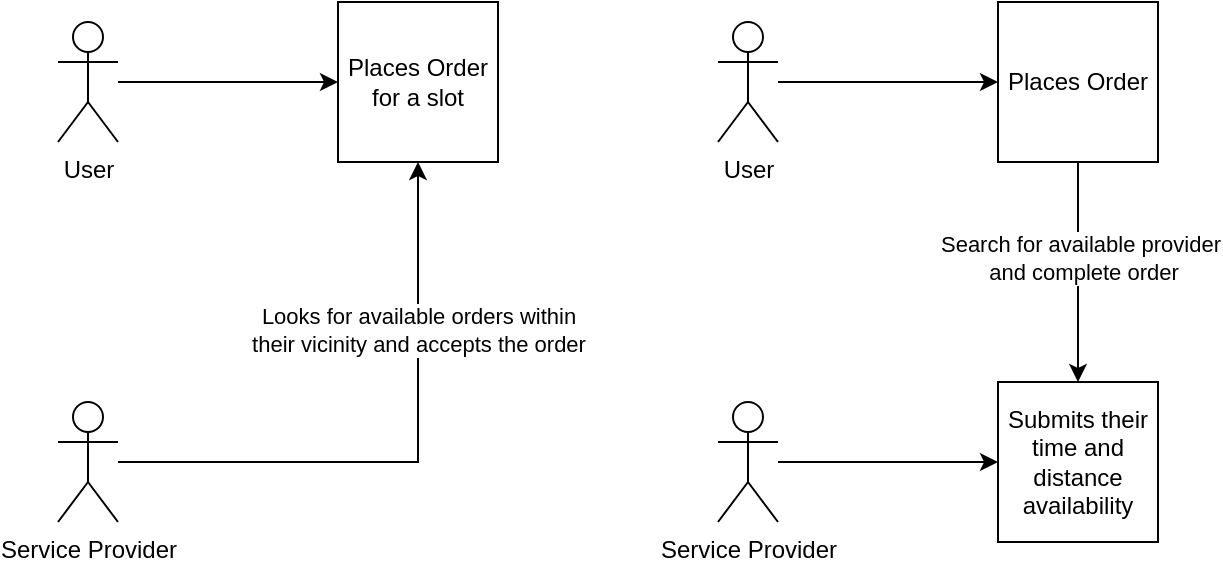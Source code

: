 <mxfile version="16.6.0" type="github"><diagram id="sLrQt6bQpnM63LfxLg01" name="Page-1"><mxGraphModel dx="1018" dy="659" grid="1" gridSize="10" guides="1" tooltips="1" connect="1" arrows="1" fold="1" page="1" pageScale="1" pageWidth="827" pageHeight="1169" math="0" shadow="0"><root><mxCell id="0"/><mxCell id="1" parent="0"/><mxCell id="ybg4dN9zaFJCNCoOP-EG-1" value="Places Order for a slot" style="whiteSpace=wrap;html=1;aspect=fixed;" vertex="1" parent="1"><mxGeometry x="260" y="220" width="80" height="80" as="geometry"/></mxCell><mxCell id="ybg4dN9zaFJCNCoOP-EG-5" style="edgeStyle=orthogonalEdgeStyle;rounded=0;orthogonalLoop=1;jettySize=auto;html=1;" edge="1" parent="1" source="ybg4dN9zaFJCNCoOP-EG-2" target="ybg4dN9zaFJCNCoOP-EG-1"><mxGeometry relative="1" as="geometry"><mxPoint x="250" y="260" as="targetPoint"/></mxGeometry></mxCell><mxCell id="ybg4dN9zaFJCNCoOP-EG-2" value="User" style="shape=umlActor;verticalLabelPosition=bottom;verticalAlign=top;html=1;outlineConnect=0;" vertex="1" parent="1"><mxGeometry x="120" y="230" width="30" height="60" as="geometry"/></mxCell><mxCell id="ybg4dN9zaFJCNCoOP-EG-7" style="edgeStyle=orthogonalEdgeStyle;rounded=0;orthogonalLoop=1;jettySize=auto;html=1;entryX=0.5;entryY=1;entryDx=0;entryDy=0;" edge="1" parent="1" source="ybg4dN9zaFJCNCoOP-EG-3" target="ybg4dN9zaFJCNCoOP-EG-1"><mxGeometry relative="1" as="geometry"><mxPoint x="300" y="310" as="targetPoint"/></mxGeometry></mxCell><mxCell id="ybg4dN9zaFJCNCoOP-EG-8" value="Looks for available orders within &lt;br&gt;their vicinity and accepts the order" style="edgeLabel;html=1;align=center;verticalAlign=middle;resizable=0;points=[];" vertex="1" connectable="0" parent="ybg4dN9zaFJCNCoOP-EG-7"><mxGeometry x="0.217" relative="1" as="geometry"><mxPoint y="-34" as="offset"/></mxGeometry></mxCell><mxCell id="ybg4dN9zaFJCNCoOP-EG-3" value="Service Provider" style="shape=umlActor;verticalLabelPosition=bottom;verticalAlign=top;html=1;outlineConnect=0;" vertex="1" parent="1"><mxGeometry x="120" y="420" width="30" height="60" as="geometry"/></mxCell><mxCell id="ybg4dN9zaFJCNCoOP-EG-9" value="Submits their time and distance availability" style="whiteSpace=wrap;html=1;aspect=fixed;" vertex="1" parent="1"><mxGeometry x="590" y="410" width="80" height="80" as="geometry"/></mxCell><mxCell id="ybg4dN9zaFJCNCoOP-EG-10" style="edgeStyle=orthogonalEdgeStyle;rounded=0;orthogonalLoop=1;jettySize=auto;html=1;" edge="1" parent="1" source="ybg4dN9zaFJCNCoOP-EG-11" target="ybg4dN9zaFJCNCoOP-EG-16"><mxGeometry relative="1" as="geometry"><mxPoint x="580" y="260" as="targetPoint"/></mxGeometry></mxCell><mxCell id="ybg4dN9zaFJCNCoOP-EG-11" value="User" style="shape=umlActor;verticalLabelPosition=bottom;verticalAlign=top;html=1;outlineConnect=0;" vertex="1" parent="1"><mxGeometry x="450" y="230" width="30" height="60" as="geometry"/></mxCell><mxCell id="ybg4dN9zaFJCNCoOP-EG-15" style="edgeStyle=orthogonalEdgeStyle;rounded=0;orthogonalLoop=1;jettySize=auto;html=1;" edge="1" parent="1" source="ybg4dN9zaFJCNCoOP-EG-14" target="ybg4dN9zaFJCNCoOP-EG-9"><mxGeometry relative="1" as="geometry"/></mxCell><mxCell id="ybg4dN9zaFJCNCoOP-EG-14" value="Service Provider" style="shape=umlActor;verticalLabelPosition=bottom;verticalAlign=top;html=1;outlineConnect=0;" vertex="1" parent="1"><mxGeometry x="450" y="420" width="30" height="60" as="geometry"/></mxCell><mxCell id="ybg4dN9zaFJCNCoOP-EG-17" style="edgeStyle=orthogonalEdgeStyle;rounded=0;orthogonalLoop=1;jettySize=auto;html=1;entryX=0.5;entryY=0;entryDx=0;entryDy=0;" edge="1" parent="1" source="ybg4dN9zaFJCNCoOP-EG-16" target="ybg4dN9zaFJCNCoOP-EG-9"><mxGeometry relative="1" as="geometry"><mxPoint x="630" y="390" as="targetPoint"/></mxGeometry></mxCell><mxCell id="ybg4dN9zaFJCNCoOP-EG-18" value="Search for available provider&lt;br&gt;&amp;nbsp;and complete order" style="edgeLabel;html=1;align=center;verticalAlign=middle;resizable=0;points=[];" vertex="1" connectable="0" parent="ybg4dN9zaFJCNCoOP-EG-17"><mxGeometry x="-0.127" y="1" relative="1" as="geometry"><mxPoint as="offset"/></mxGeometry></mxCell><mxCell id="ybg4dN9zaFJCNCoOP-EG-16" value="Places Order" style="whiteSpace=wrap;html=1;aspect=fixed;" vertex="1" parent="1"><mxGeometry x="590" y="220" width="80" height="80" as="geometry"/></mxCell></root></mxGraphModel></diagram></mxfile>
